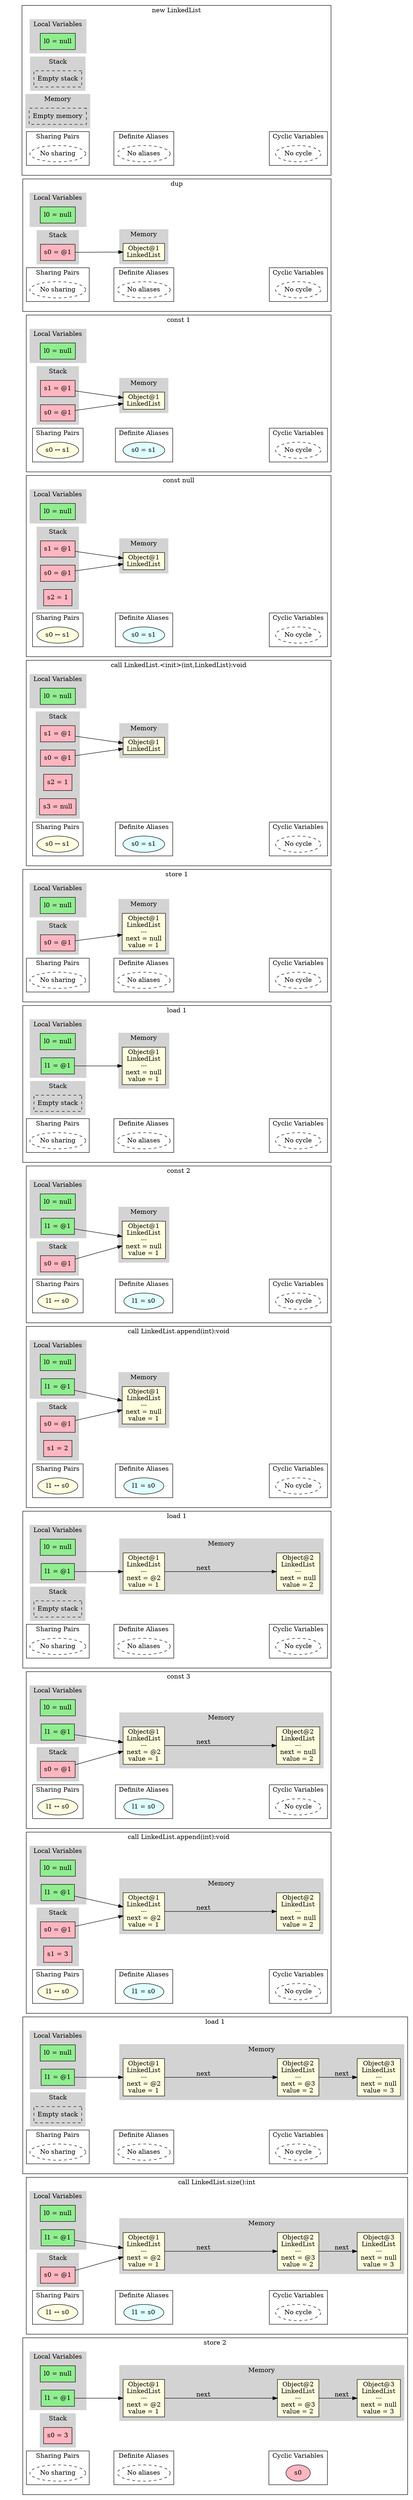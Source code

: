 digraph MemoryGraph {
 node [shape=box, style=filled, fillcolor=lightblue];
 rankdir=LR;

 // Invisible anchor subgraph
 subgraph cluster_anchor {
 style=invis;
 anchor [style=invis, shape=point, width=0, height=0];
 }

 // Starting point for subgraph ordering
 anchor_start [style=invis, shape=point];

 anchor_519716051219178 [style=invis, shape=point];
 anchor_start -> anchor_519716051219178 [style=invis];
 anchor_start = anchor_519716051219178;

 subgraph cluster_519716051219178 {
 anchor_519716051219178 [style=invis];
 label="new LinkedList";
 subgraph cluster_locals_519716051219178 {
 label="Local Variables";
 style=filled;
 color=lightgrey;
 node [style=filled, fillcolor=lightgreen];
 "l0_519716051219178" [label="l0 = null"];
 }

 subgraph cluster_stack_519716051219178 {
 label="Stack";
 style=filled;
 color=lightgrey;
 node [style=filled, fillcolor=lightpink];
 "empty_stack_519716051219178" [label="Empty stack", style=dashed, fillcolor=white];
 }

 subgraph cluster_memory_519716051219178 {
 label="Memory";
 style=filled;
 color=lightgrey;
 node [style=filled, fillcolor=lightyellow];
 "empty_memory_519716051219178" [label="Empty memory", style=dashed, fillcolor=white];
 }


 // Sharing pairs
 subgraph cluster_sharing_519716051219178 {
 label="Sharing Pairs";
 node [shape=ellipse, style=filled, fillcolor=lightyellow];
 "empty_sharing_519716051219178" [label="No sharing", style=dashed, fillcolor=white];
 }

    // Alias pairs
    subgraph cluster_aliases_519716051219178 {
      label="Definite Aliases";
      node [shape=ellipse, style=filled, fillcolor=lightcyan];
      "empty_alias_519716051219178" [label="No aliases", style=dashed, fillcolor=white];
    }

 // Cyclic variables
 subgraph cluster_cyclic_519716051219178 {
 label="Cyclic Variables";
 node [shape=ellipse];
 "empty_cyclic_519716051219178" [label="No cycle", style=dashed, fillcolor=white];
 }
 // Invisible edge for horizontal alignment
 "empty_sharing_519716051219178" -> "empty_alias_519716051219178" [style=invis, weight=10];
 // Invisible edge for horizontal alignment
 "empty_alias_519716051219178" -> "empty_cyclic_519716051219178" [style=invis, weight=10];
 }
 anchor_519716052539297 [style=invis, shape=point];
 anchor_start -> anchor_519716052539297 [style=invis];
 anchor_start = anchor_519716052539297;

 subgraph cluster_519716052539297 {
 anchor_519716052539297 [style=invis];
 label="dup";
 subgraph cluster_locals_519716052539297 {
 label="Local Variables";
 style=filled;
 color=lightgrey;
 node [style=filled, fillcolor=lightgreen];
 "l0_519716052539297" [label="l0 = null"];
 }

 subgraph cluster_stack_519716052539297 {
 label="Stack";
 style=filled;
 color=lightgrey;
 node [style=filled, fillcolor=lightpink];
 "s0_519716052539297" [label="s0 = @1"];
 }

 subgraph cluster_memory_519716052539297 {
 label="Memory";
 style=filled;
 color=lightgrey;
 node [style=filled, fillcolor=lightyellow];
 "obj1_519716052539297" [label="Object@1\nLinkedList"];
 }

 "s0_519716052539297" -> "obj1_519716052539297";

 // Sharing pairs
 subgraph cluster_sharing_519716052539297 {
 label="Sharing Pairs";
 node [shape=ellipse, style=filled, fillcolor=lightyellow];
 "empty_sharing_519716052539297" [label="No sharing", style=dashed, fillcolor=white];
 }

    // Alias pairs
    subgraph cluster_aliases_519716052539297 {
      label="Definite Aliases";
      node [shape=ellipse, style=filled, fillcolor=lightcyan];
      "empty_alias_519716052539297" [label="No aliases", style=dashed, fillcolor=white];
    }

 // Cyclic variables
 subgraph cluster_cyclic_519716052539297 {
 label="Cyclic Variables";
 node [shape=ellipse];
 "empty_cyclic_519716052539297" [label="No cycle", style=dashed, fillcolor=white];
 }
 // Invisible edge for horizontal alignment
 "empty_sharing_519716052539297" -> "empty_alias_519716052539297" [style=invis, weight=10];
 // Invisible edge for horizontal alignment
 "empty_alias_519716052539297" -> "empty_cyclic_519716052539297" [style=invis, weight=10];
 }
 anchor_519716053422197 [style=invis, shape=point];
 anchor_start -> anchor_519716053422197 [style=invis];
 anchor_start = anchor_519716053422197;

 subgraph cluster_519716053422197 {
 anchor_519716053422197 [style=invis];
 label="const 1";
 subgraph cluster_locals_519716053422197 {
 label="Local Variables";
 style=filled;
 color=lightgrey;
 node [style=filled, fillcolor=lightgreen];
 "l0_519716053422197" [label="l0 = null"];
 }

 subgraph cluster_stack_519716053422197 {
 label="Stack";
 style=filled;
 color=lightgrey;
 node [style=filled, fillcolor=lightpink];
 "s0_519716053422197" [label="s0 = @1"];
 "s1_519716053422197" [label="s1 = @1"];
 }

 subgraph cluster_memory_519716053422197 {
 label="Memory";
 style=filled;
 color=lightgrey;
 node [style=filled, fillcolor=lightyellow];
 "obj1_519716053422197" [label="Object@1\nLinkedList"];
 }

 "s0_519716053422197" -> "obj1_519716053422197";
 "s1_519716053422197" -> "obj1_519716053422197";

 // Sharing pairs
 subgraph cluster_sharing_519716053422197 {
 label="Sharing Pairs";
 node [shape=ellipse, style=filled, fillcolor=lightyellow];
 "pair0_519716053422197" [label="s0 ↔ s1"];
 }

    // Alias pairs
    subgraph cluster_aliases_519716053422197 {
      label="Definite Aliases";
      node [shape=ellipse, style=filled, fillcolor=lightcyan];
      "alias0_519716053422197" [label="s0 = s1"];
    }

 // Cyclic variables
 subgraph cluster_cyclic_519716053422197 {
 label="Cyclic Variables";
 node [shape=ellipse];
 "empty_cyclic_519716053422197" [label="No cycle", style=dashed, fillcolor=white];
 }
 // Invisible edge for horizontal alignment
 "pair0_519716053422197" -> "alias0_519716053422197" [style=invis, weight=10];
 // Invisible edge for horizontal alignment
 "alias0_519716053422197" -> "empty_cyclic_519716053422197" [style=invis, weight=10];
 }
 anchor_519716053908345 [style=invis, shape=point];
 anchor_start -> anchor_519716053908345 [style=invis];
 anchor_start = anchor_519716053908345;

 subgraph cluster_519716053908345 {
 anchor_519716053908345 [style=invis];
 label="const null";
 subgraph cluster_locals_519716053908345 {
 label="Local Variables";
 style=filled;
 color=lightgrey;
 node [style=filled, fillcolor=lightgreen];
 "l0_519716053908345" [label="l0 = null"];
 }

 subgraph cluster_stack_519716053908345 {
 label="Stack";
 style=filled;
 color=lightgrey;
 node [style=filled, fillcolor=lightpink];
 "s0_519716053908345" [label="s0 = @1"];
 "s1_519716053908345" [label="s1 = @1"];
 "s2_519716053908345" [label="s2 = 1"];
 }

 subgraph cluster_memory_519716053908345 {
 label="Memory";
 style=filled;
 color=lightgrey;
 node [style=filled, fillcolor=lightyellow];
 "obj1_519716053908345" [label="Object@1\nLinkedList"];
 }

 "s0_519716053908345" -> "obj1_519716053908345";
 "s1_519716053908345" -> "obj1_519716053908345";

 // Sharing pairs
 subgraph cluster_sharing_519716053908345 {
 label="Sharing Pairs";
 node [shape=ellipse, style=filled, fillcolor=lightyellow];
 "pair0_519716053908345" [label="s0 ↔ s1"];
 }

    // Alias pairs
    subgraph cluster_aliases_519716053908345 {
      label="Definite Aliases";
      node [shape=ellipse, style=filled, fillcolor=lightcyan];
      "alias0_519716053908345" [label="s0 = s1"];
    }

 // Cyclic variables
 subgraph cluster_cyclic_519716053908345 {
 label="Cyclic Variables";
 node [shape=ellipse];
 "empty_cyclic_519716053908345" [label="No cycle", style=dashed, fillcolor=white];
 }
 // Invisible edge for horizontal alignment
 "pair0_519716053908345" -> "alias0_519716053908345" [style=invis, weight=10];
 // Invisible edge for horizontal alignment
 "alias0_519716053908345" -> "empty_cyclic_519716053908345" [style=invis, weight=10];
 }
 anchor_519716060635260 [style=invis, shape=point];
 anchor_start -> anchor_519716060635260 [style=invis];
 anchor_start = anchor_519716060635260;

 subgraph cluster_519716060635260 {
 anchor_519716060635260 [style=invis];
 label="call LinkedList.<init>(int,LinkedList):void";
 subgraph cluster_locals_519716060635260 {
 label="Local Variables";
 style=filled;
 color=lightgrey;
 node [style=filled, fillcolor=lightgreen];
 "l0_519716060635260" [label="l0 = null"];
 }

 subgraph cluster_stack_519716060635260 {
 label="Stack";
 style=filled;
 color=lightgrey;
 node [style=filled, fillcolor=lightpink];
 "s0_519716060635260" [label="s0 = @1"];
 "s1_519716060635260" [label="s1 = @1"];
 "s2_519716060635260" [label="s2 = 1"];
 "s3_519716060635260" [label="s3 = null"];
 }

 subgraph cluster_memory_519716060635260 {
 label="Memory";
 style=filled;
 color=lightgrey;
 node [style=filled, fillcolor=lightyellow];
 "obj1_519716060635260" [label="Object@1\nLinkedList"];
 }

 "s0_519716060635260" -> "obj1_519716060635260";
 "s1_519716060635260" -> "obj1_519716060635260";

 // Sharing pairs
 subgraph cluster_sharing_519716060635260 {
 label="Sharing Pairs";
 node [shape=ellipse, style=filled, fillcolor=lightyellow];
 "pair0_519716060635260" [label="s0 ↔ s1"];
 }

    // Alias pairs
    subgraph cluster_aliases_519716060635260 {
      label="Definite Aliases";
      node [shape=ellipse, style=filled, fillcolor=lightcyan];
      "alias0_519716060635260" [label="s0 = s1"];
    }

 // Cyclic variables
 subgraph cluster_cyclic_519716060635260 {
 label="Cyclic Variables";
 node [shape=ellipse];
 "empty_cyclic_519716060635260" [label="No cycle", style=dashed, fillcolor=white];
 }
 // Invisible edge for horizontal alignment
 "pair0_519716060635260" -> "alias0_519716060635260" [style=invis, weight=10];
 // Invisible edge for horizontal alignment
 "alias0_519716060635260" -> "empty_cyclic_519716060635260" [style=invis, weight=10];
 }
 anchor_519716061821034 [style=invis, shape=point];
 anchor_start -> anchor_519716061821034 [style=invis];
 anchor_start = anchor_519716061821034;

 subgraph cluster_519716061821034 {
 anchor_519716061821034 [style=invis];
 label="store 1";
 subgraph cluster_locals_519716061821034 {
 label="Local Variables";
 style=filled;
 color=lightgrey;
 node [style=filled, fillcolor=lightgreen];
 "l0_519716061821034" [label="l0 = null"];
 }

 subgraph cluster_stack_519716061821034 {
 label="Stack";
 style=filled;
 color=lightgrey;
 node [style=filled, fillcolor=lightpink];
 "s0_519716061821034" [label="s0 = @1"];
 }

 subgraph cluster_memory_519716061821034 {
 label="Memory";
 style=filled;
 color=lightgrey;
 node [style=filled, fillcolor=lightyellow];
 "obj1_519716061821034" [label="Object@1\nLinkedList\n---\nnext = null\nvalue = 1\n"];
 }

 "s0_519716061821034" -> "obj1_519716061821034";

 // Sharing pairs
 subgraph cluster_sharing_519716061821034 {
 label="Sharing Pairs";
 node [shape=ellipse, style=filled, fillcolor=lightyellow];
 "empty_sharing_519716061821034" [label="No sharing", style=dashed, fillcolor=white];
 }

    // Alias pairs
    subgraph cluster_aliases_519716061821034 {
      label="Definite Aliases";
      node [shape=ellipse, style=filled, fillcolor=lightcyan];
      "empty_alias_519716061821034" [label="No aliases", style=dashed, fillcolor=white];
    }

 // Cyclic variables
 subgraph cluster_cyclic_519716061821034 {
 label="Cyclic Variables";
 node [shape=ellipse];
 "empty_cyclic_519716061821034" [label="No cycle", style=dashed, fillcolor=white];
 }
 // Invisible edge for horizontal alignment
 "empty_sharing_519716061821034" -> "empty_alias_519716061821034" [style=invis, weight=10];
 // Invisible edge for horizontal alignment
 "empty_alias_519716061821034" -> "empty_cyclic_519716061821034" [style=invis, weight=10];
 }
 anchor_519716062847944 [style=invis, shape=point];
 anchor_start -> anchor_519716062847944 [style=invis];
 anchor_start = anchor_519716062847944;

 subgraph cluster_519716062847944 {
 anchor_519716062847944 [style=invis];
 label="load 1";
 subgraph cluster_locals_519716062847944 {
 label="Local Variables";
 style=filled;
 color=lightgrey;
 node [style=filled, fillcolor=lightgreen];
 "l0_519716062847944" [label="l0 = null"];
 "l1_519716062847944" [label="l1 = @1"];
 }

 subgraph cluster_stack_519716062847944 {
 label="Stack";
 style=filled;
 color=lightgrey;
 node [style=filled, fillcolor=lightpink];
 "empty_stack_519716062847944" [label="Empty stack", style=dashed, fillcolor=white];
 }

 subgraph cluster_memory_519716062847944 {
 label="Memory";
 style=filled;
 color=lightgrey;
 node [style=filled, fillcolor=lightyellow];
 "obj1_519716062847944" [label="Object@1\nLinkedList\n---\nnext = null\nvalue = 1\n"];
 }

 "l1_519716062847944" -> "obj1_519716062847944";

 // Sharing pairs
 subgraph cluster_sharing_519716062847944 {
 label="Sharing Pairs";
 node [shape=ellipse, style=filled, fillcolor=lightyellow];
 "empty_sharing_519716062847944" [label="No sharing", style=dashed, fillcolor=white];
 }

    // Alias pairs
    subgraph cluster_aliases_519716062847944 {
      label="Definite Aliases";
      node [shape=ellipse, style=filled, fillcolor=lightcyan];
      "empty_alias_519716062847944" [label="No aliases", style=dashed, fillcolor=white];
    }

 // Cyclic variables
 subgraph cluster_cyclic_519716062847944 {
 label="Cyclic Variables";
 node [shape=ellipse];
 "empty_cyclic_519716062847944" [label="No cycle", style=dashed, fillcolor=white];
 }
 // Invisible edge for horizontal alignment
 "empty_sharing_519716062847944" -> "empty_alias_519716062847944" [style=invis, weight=10];
 // Invisible edge for horizontal alignment
 "empty_alias_519716062847944" -> "empty_cyclic_519716062847944" [style=invis, weight=10];
 }
 anchor_519716063566378 [style=invis, shape=point];
 anchor_start -> anchor_519716063566378 [style=invis];
 anchor_start = anchor_519716063566378;

 subgraph cluster_519716063566378 {
 anchor_519716063566378 [style=invis];
 label="const 2";
 subgraph cluster_locals_519716063566378 {
 label="Local Variables";
 style=filled;
 color=lightgrey;
 node [style=filled, fillcolor=lightgreen];
 "l0_519716063566378" [label="l0 = null"];
 "l1_519716063566378" [label="l1 = @1"];
 }

 subgraph cluster_stack_519716063566378 {
 label="Stack";
 style=filled;
 color=lightgrey;
 node [style=filled, fillcolor=lightpink];
 "s0_519716063566378" [label="s0 = @1"];
 }

 subgraph cluster_memory_519716063566378 {
 label="Memory";
 style=filled;
 color=lightgrey;
 node [style=filled, fillcolor=lightyellow];
 "obj1_519716063566378" [label="Object@1\nLinkedList\n---\nnext = null\nvalue = 1\n"];
 }

 "l1_519716063566378" -> "obj1_519716063566378";
 "s0_519716063566378" -> "obj1_519716063566378";

 // Sharing pairs
 subgraph cluster_sharing_519716063566378 {
 label="Sharing Pairs";
 node [shape=ellipse, style=filled, fillcolor=lightyellow];
 "pair0_519716063566378" [label="l1 ↔ s0"];
 }

    // Alias pairs
    subgraph cluster_aliases_519716063566378 {
      label="Definite Aliases";
      node [shape=ellipse, style=filled, fillcolor=lightcyan];
      "alias0_519716063566378" [label="l1 = s0"];
    }

 // Cyclic variables
 subgraph cluster_cyclic_519716063566378 {
 label="Cyclic Variables";
 node [shape=ellipse];
 "empty_cyclic_519716063566378" [label="No cycle", style=dashed, fillcolor=white];
 }
 // Invisible edge for horizontal alignment
 "pair0_519716063566378" -> "alias0_519716063566378" [style=invis, weight=10];
 // Invisible edge for horizontal alignment
 "alias0_519716063566378" -> "empty_cyclic_519716063566378" [style=invis, weight=10];
 }
 anchor_519716090814028 [style=invis, shape=point];
 anchor_start -> anchor_519716090814028 [style=invis];
 anchor_start = anchor_519716090814028;

 subgraph cluster_519716090814028 {
 anchor_519716090814028 [style=invis];
 label="call LinkedList.append(int):void";
 subgraph cluster_locals_519716090814028 {
 label="Local Variables";
 style=filled;
 color=lightgrey;
 node [style=filled, fillcolor=lightgreen];
 "l0_519716090814028" [label="l0 = null"];
 "l1_519716090814028" [label="l1 = @1"];
 }

 subgraph cluster_stack_519716090814028 {
 label="Stack";
 style=filled;
 color=lightgrey;
 node [style=filled, fillcolor=lightpink];
 "s0_519716090814028" [label="s0 = @1"];
 "s1_519716090814028" [label="s1 = 2"];
 }

 subgraph cluster_memory_519716090814028 {
 label="Memory";
 style=filled;
 color=lightgrey;
 node [style=filled, fillcolor=lightyellow];
 "obj1_519716090814028" [label="Object@1\nLinkedList\n---\nnext = null\nvalue = 1\n"];
 }

 "l1_519716090814028" -> "obj1_519716090814028";
 "s0_519716090814028" -> "obj1_519716090814028";

 // Sharing pairs
 subgraph cluster_sharing_519716090814028 {
 label="Sharing Pairs";
 node [shape=ellipse, style=filled, fillcolor=lightyellow];
 "pair0_519716090814028" [label="l1 ↔ s0"];
 }

    // Alias pairs
    subgraph cluster_aliases_519716090814028 {
      label="Definite Aliases";
      node [shape=ellipse, style=filled, fillcolor=lightcyan];
      "alias0_519716090814028" [label="l1 = s0"];
    }

 // Cyclic variables
 subgraph cluster_cyclic_519716090814028 {
 label="Cyclic Variables";
 node [shape=ellipse];
 "empty_cyclic_519716090814028" [label="No cycle", style=dashed, fillcolor=white];
 }
 // Invisible edge for horizontal alignment
 "pair0_519716090814028" -> "alias0_519716090814028" [style=invis, weight=10];
 // Invisible edge for horizontal alignment
 "alias0_519716090814028" -> "empty_cyclic_519716090814028" [style=invis, weight=10];
 }
 anchor_519716092201865 [style=invis, shape=point];
 anchor_start -> anchor_519716092201865 [style=invis];
 anchor_start = anchor_519716092201865;

 subgraph cluster_519716092201865 {
 anchor_519716092201865 [style=invis];
 label="load 1";
 subgraph cluster_locals_519716092201865 {
 label="Local Variables";
 style=filled;
 color=lightgrey;
 node [style=filled, fillcolor=lightgreen];
 "l0_519716092201865" [label="l0 = null"];
 "l1_519716092201865" [label="l1 = @1"];
 }

 subgraph cluster_stack_519716092201865 {
 label="Stack";
 style=filled;
 color=lightgrey;
 node [style=filled, fillcolor=lightpink];
 "empty_stack_519716092201865" [label="Empty stack", style=dashed, fillcolor=white];
 }

 subgraph cluster_memory_519716092201865 {
 label="Memory";
 style=filled;
 color=lightgrey;
 node [style=filled, fillcolor=lightyellow];
 "obj1_519716092201865" [label="Object@1\nLinkedList\n---\nnext = @2\nvalue = 1\n"];
 "obj2_519716092201865" [label="Object@2\nLinkedList\n---\nnext = null\nvalue = 2\n"];
 }

 "l1_519716092201865" -> "obj1_519716092201865";
 "obj1_519716092201865" -> "obj2_519716092201865" [label="next"];

 // Sharing pairs
 subgraph cluster_sharing_519716092201865 {
 label="Sharing Pairs";
 node [shape=ellipse, style=filled, fillcolor=lightyellow];
 "empty_sharing_519716092201865" [label="No sharing", style=dashed, fillcolor=white];
 }

    // Alias pairs
    subgraph cluster_aliases_519716092201865 {
      label="Definite Aliases";
      node [shape=ellipse, style=filled, fillcolor=lightcyan];
      "empty_alias_519716092201865" [label="No aliases", style=dashed, fillcolor=white];
    }

 // Cyclic variables
 subgraph cluster_cyclic_519716092201865 {
 label="Cyclic Variables";
 node [shape=ellipse];
 "empty_cyclic_519716092201865" [label="No cycle", style=dashed, fillcolor=white];
 }
 // Invisible edge for horizontal alignment
 "empty_sharing_519716092201865" -> "empty_alias_519716092201865" [style=invis, weight=10];
 // Invisible edge for horizontal alignment
 "empty_alias_519716092201865" -> "empty_cyclic_519716092201865" [style=invis, weight=10];
 }
 anchor_519716094143449 [style=invis, shape=point];
 anchor_start -> anchor_519716094143449 [style=invis];
 anchor_start = anchor_519716094143449;

 subgraph cluster_519716094143449 {
 anchor_519716094143449 [style=invis];
 label="const 3";
 subgraph cluster_locals_519716094143449 {
 label="Local Variables";
 style=filled;
 color=lightgrey;
 node [style=filled, fillcolor=lightgreen];
 "l0_519716094143449" [label="l0 = null"];
 "l1_519716094143449" [label="l1 = @1"];
 }

 subgraph cluster_stack_519716094143449 {
 label="Stack";
 style=filled;
 color=lightgrey;
 node [style=filled, fillcolor=lightpink];
 "s0_519716094143449" [label="s0 = @1"];
 }

 subgraph cluster_memory_519716094143449 {
 label="Memory";
 style=filled;
 color=lightgrey;
 node [style=filled, fillcolor=lightyellow];
 "obj1_519716094143449" [label="Object@1\nLinkedList\n---\nnext = @2\nvalue = 1\n"];
 "obj2_519716094143449" [label="Object@2\nLinkedList\n---\nnext = null\nvalue = 2\n"];
 }

 "l1_519716094143449" -> "obj1_519716094143449";
 "s0_519716094143449" -> "obj1_519716094143449";
 "obj1_519716094143449" -> "obj2_519716094143449" [label="next"];

 // Sharing pairs
 subgraph cluster_sharing_519716094143449 {
 label="Sharing Pairs";
 node [shape=ellipse, style=filled, fillcolor=lightyellow];
 "pair0_519716094143449" [label="l1 ↔ s0"];
 }

    // Alias pairs
    subgraph cluster_aliases_519716094143449 {
      label="Definite Aliases";
      node [shape=ellipse, style=filled, fillcolor=lightcyan];
      "alias0_519716094143449" [label="l1 = s0"];
    }

 // Cyclic variables
 subgraph cluster_cyclic_519716094143449 {
 label="Cyclic Variables";
 node [shape=ellipse];
 "empty_cyclic_519716094143449" [label="No cycle", style=dashed, fillcolor=white];
 }
 // Invisible edge for horizontal alignment
 "pair0_519716094143449" -> "alias0_519716094143449" [style=invis, weight=10];
 // Invisible edge for horizontal alignment
 "alias0_519716094143449" -> "empty_cyclic_519716094143449" [style=invis, weight=10];
 }
 anchor_519716163297822 [style=invis, shape=point];
 anchor_start -> anchor_519716163297822 [style=invis];
 anchor_start = anchor_519716163297822;

 subgraph cluster_519716163297822 {
 anchor_519716163297822 [style=invis];
 label="call LinkedList.append(int):void";
 subgraph cluster_locals_519716163297822 {
 label="Local Variables";
 style=filled;
 color=lightgrey;
 node [style=filled, fillcolor=lightgreen];
 "l0_519716163297822" [label="l0 = null"];
 "l1_519716163297822" [label="l1 = @1"];
 }

 subgraph cluster_stack_519716163297822 {
 label="Stack";
 style=filled;
 color=lightgrey;
 node [style=filled, fillcolor=lightpink];
 "s0_519716163297822" [label="s0 = @1"];
 "s1_519716163297822" [label="s1 = 3"];
 }

 subgraph cluster_memory_519716163297822 {
 label="Memory";
 style=filled;
 color=lightgrey;
 node [style=filled, fillcolor=lightyellow];
 "obj1_519716163297822" [label="Object@1\nLinkedList\n---\nnext = @2\nvalue = 1\n"];
 "obj2_519716163297822" [label="Object@2\nLinkedList\n---\nnext = null\nvalue = 2\n"];
 }

 "l1_519716163297822" -> "obj1_519716163297822";
 "s0_519716163297822" -> "obj1_519716163297822";
 "obj1_519716163297822" -> "obj2_519716163297822" [label="next"];

 // Sharing pairs
 subgraph cluster_sharing_519716163297822 {
 label="Sharing Pairs";
 node [shape=ellipse, style=filled, fillcolor=lightyellow];
 "pair0_519716163297822" [label="l1 ↔ s0"];
 }

    // Alias pairs
    subgraph cluster_aliases_519716163297822 {
      label="Definite Aliases";
      node [shape=ellipse, style=filled, fillcolor=lightcyan];
      "alias0_519716163297822" [label="l1 = s0"];
    }

 // Cyclic variables
 subgraph cluster_cyclic_519716163297822 {
 label="Cyclic Variables";
 node [shape=ellipse];
 "empty_cyclic_519716163297822" [label="No cycle", style=dashed, fillcolor=white];
 }
 // Invisible edge for horizontal alignment
 "pair0_519716163297822" -> "alias0_519716163297822" [style=invis, weight=10];
 // Invisible edge for horizontal alignment
 "alias0_519716163297822" -> "empty_cyclic_519716163297822" [style=invis, weight=10];
 }
 anchor_519716164434417 [style=invis, shape=point];
 anchor_start -> anchor_519716164434417 [style=invis];
 anchor_start = anchor_519716164434417;

 subgraph cluster_519716164434417 {
 anchor_519716164434417 [style=invis];
 label="load 1";
 subgraph cluster_locals_519716164434417 {
 label="Local Variables";
 style=filled;
 color=lightgrey;
 node [style=filled, fillcolor=lightgreen];
 "l0_519716164434417" [label="l0 = null"];
 "l1_519716164434417" [label="l1 = @1"];
 }

 subgraph cluster_stack_519716164434417 {
 label="Stack";
 style=filled;
 color=lightgrey;
 node [style=filled, fillcolor=lightpink];
 "empty_stack_519716164434417" [label="Empty stack", style=dashed, fillcolor=white];
 }

 subgraph cluster_memory_519716164434417 {
 label="Memory";
 style=filled;
 color=lightgrey;
 node [style=filled, fillcolor=lightyellow];
 "obj1_519716164434417" [label="Object@1\nLinkedList\n---\nnext = @2\nvalue = 1\n"];
 "obj2_519716164434417" [label="Object@2\nLinkedList\n---\nnext = @3\nvalue = 2\n"];
 "obj3_519716164434417" [label="Object@3\nLinkedList\n---\nnext = null\nvalue = 3\n"];
 }

 "l1_519716164434417" -> "obj1_519716164434417";
 "obj1_519716164434417" -> "obj2_519716164434417" [label="next"];
 "obj2_519716164434417" -> "obj3_519716164434417" [label="next"];

 // Sharing pairs
 subgraph cluster_sharing_519716164434417 {
 label="Sharing Pairs";
 node [shape=ellipse, style=filled, fillcolor=lightyellow];
 "empty_sharing_519716164434417" [label="No sharing", style=dashed, fillcolor=white];
 }

    // Alias pairs
    subgraph cluster_aliases_519716164434417 {
      label="Definite Aliases";
      node [shape=ellipse, style=filled, fillcolor=lightcyan];
      "empty_alias_519716164434417" [label="No aliases", style=dashed, fillcolor=white];
    }

 // Cyclic variables
 subgraph cluster_cyclic_519716164434417 {
 label="Cyclic Variables";
 node [shape=ellipse];
 "empty_cyclic_519716164434417" [label="No cycle", style=dashed, fillcolor=white];
 }
 // Invisible edge for horizontal alignment
 "empty_sharing_519716164434417" -> "empty_alias_519716164434417" [style=invis, weight=10];
 // Invisible edge for horizontal alignment
 "empty_alias_519716164434417" -> "empty_cyclic_519716164434417" [style=invis, weight=10];
 }
 anchor_519716214896886 [style=invis, shape=point];
 anchor_start -> anchor_519716214896886 [style=invis];
 anchor_start = anchor_519716214896886;

 subgraph cluster_519716214896886 {
 anchor_519716214896886 [style=invis];
 label="call LinkedList.size():int";
 subgraph cluster_locals_519716214896886 {
 label="Local Variables";
 style=filled;
 color=lightgrey;
 node [style=filled, fillcolor=lightgreen];
 "l0_519716214896886" [label="l0 = null"];
 "l1_519716214896886" [label="l1 = @1"];
 }

 subgraph cluster_stack_519716214896886 {
 label="Stack";
 style=filled;
 color=lightgrey;
 node [style=filled, fillcolor=lightpink];
 "s0_519716214896886" [label="s0 = @1"];
 }

 subgraph cluster_memory_519716214896886 {
 label="Memory";
 style=filled;
 color=lightgrey;
 node [style=filled, fillcolor=lightyellow];
 "obj1_519716214896886" [label="Object@1\nLinkedList\n---\nnext = @2\nvalue = 1\n"];
 "obj2_519716214896886" [label="Object@2\nLinkedList\n---\nnext = @3\nvalue = 2\n"];
 "obj3_519716214896886" [label="Object@3\nLinkedList\n---\nnext = null\nvalue = 3\n"];
 }

 "l1_519716214896886" -> "obj1_519716214896886";
 "s0_519716214896886" -> "obj1_519716214896886";
 "obj1_519716214896886" -> "obj2_519716214896886" [label="next"];
 "obj2_519716214896886" -> "obj3_519716214896886" [label="next"];

 // Sharing pairs
 subgraph cluster_sharing_519716214896886 {
 label="Sharing Pairs";
 node [shape=ellipse, style=filled, fillcolor=lightyellow];
 "pair0_519716214896886" [label="l1 ↔ s0"];
 }

    // Alias pairs
    subgraph cluster_aliases_519716214896886 {
      label="Definite Aliases";
      node [shape=ellipse, style=filled, fillcolor=lightcyan];
      "alias0_519716214896886" [label="l1 = s0"];
    }

 // Cyclic variables
 subgraph cluster_cyclic_519716214896886 {
 label="Cyclic Variables";
 node [shape=ellipse];
 "empty_cyclic_519716214896886" [label="No cycle", style=dashed, fillcolor=white];
 }
 // Invisible edge for horizontal alignment
 "pair0_519716214896886" -> "alias0_519716214896886" [style=invis, weight=10];
 // Invisible edge for horizontal alignment
 "alias0_519716214896886" -> "empty_cyclic_519716214896886" [style=invis, weight=10];
 }
 anchor_519716218530094 [style=invis, shape=point];
 anchor_start -> anchor_519716218530094 [style=invis];
 anchor_start = anchor_519716218530094;

 subgraph cluster_519716218530094 {
 anchor_519716218530094 [style=invis];
 label="store 2";
 subgraph cluster_locals_519716218530094 {
 label="Local Variables";
 style=filled;
 color=lightgrey;
 node [style=filled, fillcolor=lightgreen];
 "l0_519716218530094" [label="l0 = null"];
 "l1_519716218530094" [label="l1 = @1"];
 }

 subgraph cluster_stack_519716218530094 {
 label="Stack";
 style=filled;
 color=lightgrey;
 node [style=filled, fillcolor=lightpink];
 "s0_519716218530094" [label="s0 = 3"];
 }

 subgraph cluster_memory_519716218530094 {
 label="Memory";
 style=filled;
 color=lightgrey;
 node [style=filled, fillcolor=lightyellow];
 "obj1_519716218530094" [label="Object@1\nLinkedList\n---\nnext = @2\nvalue = 1\n"];
 "obj2_519716218530094" [label="Object@2\nLinkedList\n---\nnext = @3\nvalue = 2\n"];
 "obj3_519716218530094" [label="Object@3\nLinkedList\n---\nnext = null\nvalue = 3\n"];
 }

 "l1_519716218530094" -> "obj1_519716218530094";
 "obj1_519716218530094" -> "obj2_519716218530094" [label="next"];
 "obj2_519716218530094" -> "obj3_519716218530094" [label="next"];

 // Sharing pairs
 subgraph cluster_sharing_519716218530094 {
 label="Sharing Pairs";
 node [shape=ellipse, style=filled, fillcolor=lightyellow];
 "empty_sharing_519716218530094" [label="No sharing", style=dashed, fillcolor=white];
 }

    // Alias pairs
    subgraph cluster_aliases_519716218530094 {
      label="Definite Aliases";
      node [shape=ellipse, style=filled, fillcolor=lightcyan];
      "empty_alias_519716218530094" [label="No aliases", style=dashed, fillcolor=white];
    }

 // Cyclic variables
 subgraph cluster_cyclic_519716218530094 {
 label="Cyclic Variables";
 node [shape=ellipse];
 "cyclic0_519716218530094" [label="s0", style=filled, fillcolor=lightpink];
 }
 // Invisible edge for horizontal alignment
 "empty_sharing_519716218530094" -> "empty_alias_519716218530094" [style=invis, weight=10];
 // Invisible edge for horizontal alignment
 "empty_alias_519716218530094" -> "cyclic0_519716218530094" [style=invis, weight=10];
 }
}
